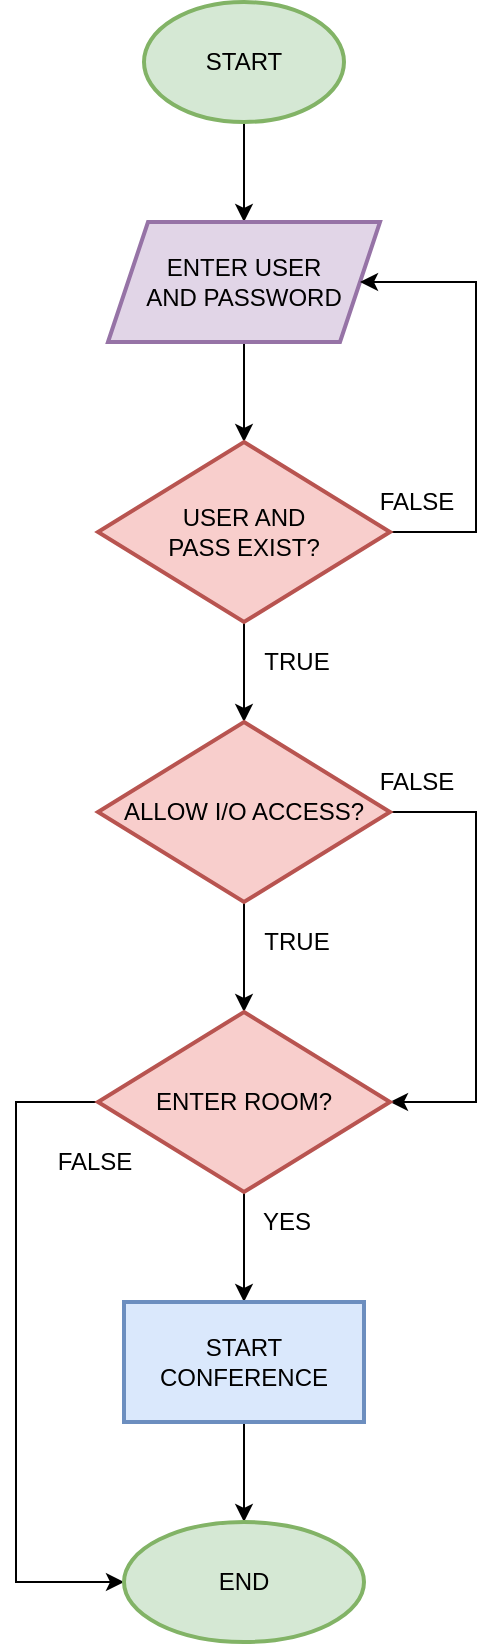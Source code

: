 <mxfile version="15.3.2" type="github">
  <diagram id="C5RBs43oDa-KdzZeNtuy" name="Page-1">
    <mxGraphModel dx="432" dy="645" grid="1" gridSize="10" guides="1" tooltips="1" connect="1" arrows="1" fold="1" page="1" pageScale="1" pageWidth="827" pageHeight="1169" math="0" shadow="0">
      <root>
        <mxCell id="WIyWlLk6GJQsqaUBKTNV-0" />
        <mxCell id="WIyWlLk6GJQsqaUBKTNV-1" parent="WIyWlLk6GJQsqaUBKTNV-0" />
        <mxCell id="RI1b6BAHuvbzdq68APIn-6" value="" style="edgeStyle=orthogonalEdgeStyle;rounded=0;orthogonalLoop=1;jettySize=auto;html=1;" edge="1" parent="WIyWlLk6GJQsqaUBKTNV-1" source="RI1b6BAHuvbzdq68APIn-2" target="RI1b6BAHuvbzdq68APIn-5">
          <mxGeometry relative="1" as="geometry" />
        </mxCell>
        <mxCell id="RI1b6BAHuvbzdq68APIn-2" value="START" style="strokeWidth=2;html=1;shape=mxgraph.flowchart.start_1;whiteSpace=wrap;fillColor=#d5e8d4;strokeColor=#82b366;" vertex="1" parent="WIyWlLk6GJQsqaUBKTNV-1">
          <mxGeometry x="364" y="80" width="100" height="60" as="geometry" />
        </mxCell>
        <mxCell id="RI1b6BAHuvbzdq68APIn-8" value="" style="edgeStyle=orthogonalEdgeStyle;rounded=0;orthogonalLoop=1;jettySize=auto;html=1;" edge="1" parent="WIyWlLk6GJQsqaUBKTNV-1" source="RI1b6BAHuvbzdq68APIn-5" target="RI1b6BAHuvbzdq68APIn-7">
          <mxGeometry relative="1" as="geometry" />
        </mxCell>
        <mxCell id="RI1b6BAHuvbzdq68APIn-5" value="ENTER USER &lt;br&gt;AND PASSWORD" style="shape=parallelogram;perimeter=parallelogramPerimeter;whiteSpace=wrap;html=1;fixedSize=1;strokeWidth=2;fillColor=#e1d5e7;strokeColor=#9673a6;" vertex="1" parent="WIyWlLk6GJQsqaUBKTNV-1">
          <mxGeometry x="346" y="190" width="136" height="60" as="geometry" />
        </mxCell>
        <mxCell id="RI1b6BAHuvbzdq68APIn-10" value="" style="edgeStyle=orthogonalEdgeStyle;rounded=0;orthogonalLoop=1;jettySize=auto;html=1;entryX=1;entryY=0.5;entryDx=0;entryDy=0;exitX=1;exitY=0.5;exitDx=0;exitDy=0;" edge="1" parent="WIyWlLk6GJQsqaUBKTNV-1" source="RI1b6BAHuvbzdq68APIn-7" target="RI1b6BAHuvbzdq68APIn-5">
          <mxGeometry relative="1" as="geometry">
            <mxPoint x="580" y="355" as="targetPoint" />
            <Array as="points">
              <mxPoint x="530" y="345" />
              <mxPoint x="530" y="220" />
            </Array>
          </mxGeometry>
        </mxCell>
        <mxCell id="RI1b6BAHuvbzdq68APIn-18" value="" style="edgeStyle=orthogonalEdgeStyle;rounded=0;orthogonalLoop=1;jettySize=auto;html=1;" edge="1" parent="WIyWlLk6GJQsqaUBKTNV-1" source="RI1b6BAHuvbzdq68APIn-7" target="RI1b6BAHuvbzdq68APIn-17">
          <mxGeometry relative="1" as="geometry" />
        </mxCell>
        <mxCell id="RI1b6BAHuvbzdq68APIn-7" value="USER AND &lt;br&gt;PASS EXIST?" style="rhombus;whiteSpace=wrap;html=1;strokeWidth=2;fillColor=#f8cecc;strokeColor=#b85450;" vertex="1" parent="WIyWlLk6GJQsqaUBKTNV-1">
          <mxGeometry x="341" y="300" width="146" height="90" as="geometry" />
        </mxCell>
        <mxCell id="RI1b6BAHuvbzdq68APIn-11" value="FALSE" style="text;html=1;align=center;verticalAlign=middle;resizable=0;points=[];autosize=1;strokeColor=none;fillColor=none;" vertex="1" parent="WIyWlLk6GJQsqaUBKTNV-1">
          <mxGeometry x="475" y="320" width="50" height="20" as="geometry" />
        </mxCell>
        <mxCell id="RI1b6BAHuvbzdq68APIn-14" value="TRUE" style="text;html=1;align=center;verticalAlign=middle;resizable=0;points=[];autosize=1;strokeColor=none;fillColor=none;" vertex="1" parent="WIyWlLk6GJQsqaUBKTNV-1">
          <mxGeometry x="415" y="400" width="50" height="20" as="geometry" />
        </mxCell>
        <mxCell id="RI1b6BAHuvbzdq68APIn-24" value="" style="edgeStyle=orthogonalEdgeStyle;rounded=0;orthogonalLoop=1;jettySize=auto;html=1;" edge="1" parent="WIyWlLk6GJQsqaUBKTNV-1" source="RI1b6BAHuvbzdq68APIn-17" target="RI1b6BAHuvbzdq68APIn-23">
          <mxGeometry relative="1" as="geometry" />
        </mxCell>
        <mxCell id="RI1b6BAHuvbzdq68APIn-30" value="" style="edgeStyle=orthogonalEdgeStyle;rounded=0;orthogonalLoop=1;jettySize=auto;html=1;entryX=1;entryY=0.5;entryDx=0;entryDy=0;exitX=1;exitY=0.5;exitDx=0;exitDy=0;" edge="1" parent="WIyWlLk6GJQsqaUBKTNV-1" source="RI1b6BAHuvbzdq68APIn-17" target="RI1b6BAHuvbzdq68APIn-23">
          <mxGeometry relative="1" as="geometry">
            <mxPoint x="580" y="485" as="targetPoint" />
            <Array as="points">
              <mxPoint x="530" y="485" />
              <mxPoint x="530" y="630" />
            </Array>
          </mxGeometry>
        </mxCell>
        <mxCell id="RI1b6BAHuvbzdq68APIn-17" value="ALLOW I/O ACCESS?" style="rhombus;whiteSpace=wrap;html=1;strokeWidth=2;fillColor=#f8cecc;strokeColor=#b85450;" vertex="1" parent="WIyWlLk6GJQsqaUBKTNV-1">
          <mxGeometry x="341" y="440" width="146" height="90" as="geometry" />
        </mxCell>
        <mxCell id="RI1b6BAHuvbzdq68APIn-32" value="" style="edgeStyle=orthogonalEdgeStyle;rounded=0;orthogonalLoop=1;jettySize=auto;html=1;" edge="1" parent="WIyWlLk6GJQsqaUBKTNV-1" source="RI1b6BAHuvbzdq68APIn-23" target="RI1b6BAHuvbzdq68APIn-31">
          <mxGeometry relative="1" as="geometry" />
        </mxCell>
        <mxCell id="RI1b6BAHuvbzdq68APIn-37" value="" style="edgeStyle=orthogonalEdgeStyle;rounded=0;orthogonalLoop=1;jettySize=auto;html=1;entryX=0;entryY=0.5;entryDx=0;entryDy=0;" edge="1" parent="WIyWlLk6GJQsqaUBKTNV-1" source="RI1b6BAHuvbzdq68APIn-23" target="RI1b6BAHuvbzdq68APIn-33">
          <mxGeometry relative="1" as="geometry">
            <mxPoint x="350" y="860" as="targetPoint" />
            <Array as="points">
              <mxPoint x="300" y="630" />
              <mxPoint x="300" y="870" />
            </Array>
          </mxGeometry>
        </mxCell>
        <mxCell id="RI1b6BAHuvbzdq68APIn-23" value="ENTER ROOM?" style="rhombus;whiteSpace=wrap;html=1;strokeWidth=2;fillColor=#f8cecc;strokeColor=#b85450;" vertex="1" parent="WIyWlLk6GJQsqaUBKTNV-1">
          <mxGeometry x="341" y="585" width="146" height="90" as="geometry" />
        </mxCell>
        <mxCell id="RI1b6BAHuvbzdq68APIn-25" value="TRUE" style="text;html=1;align=center;verticalAlign=middle;resizable=0;points=[];autosize=1;strokeColor=none;fillColor=none;" vertex="1" parent="WIyWlLk6GJQsqaUBKTNV-1">
          <mxGeometry x="415" y="540" width="50" height="20" as="geometry" />
        </mxCell>
        <mxCell id="RI1b6BAHuvbzdq68APIn-34" value="" style="edgeStyle=orthogonalEdgeStyle;rounded=0;orthogonalLoop=1;jettySize=auto;html=1;" edge="1" parent="WIyWlLk6GJQsqaUBKTNV-1" source="RI1b6BAHuvbzdq68APIn-31" target="RI1b6BAHuvbzdq68APIn-33">
          <mxGeometry relative="1" as="geometry" />
        </mxCell>
        <mxCell id="RI1b6BAHuvbzdq68APIn-31" value="START CONFERENCE" style="whiteSpace=wrap;html=1;strokeWidth=2;fillColor=#dae8fc;strokeColor=#6c8ebf;" vertex="1" parent="WIyWlLk6GJQsqaUBKTNV-1">
          <mxGeometry x="354" y="730" width="120" height="60" as="geometry" />
        </mxCell>
        <mxCell id="RI1b6BAHuvbzdq68APIn-33" value="END" style="ellipse;whiteSpace=wrap;html=1;strokeWidth=2;fillColor=#d5e8d4;strokeColor=#82b366;" vertex="1" parent="WIyWlLk6GJQsqaUBKTNV-1">
          <mxGeometry x="354" y="840" width="120" height="60" as="geometry" />
        </mxCell>
        <mxCell id="RI1b6BAHuvbzdq68APIn-35" value="YES" style="text;html=1;align=center;verticalAlign=middle;resizable=0;points=[];autosize=1;strokeColor=none;fillColor=none;" vertex="1" parent="WIyWlLk6GJQsqaUBKTNV-1">
          <mxGeometry x="415" y="680" width="40" height="20" as="geometry" />
        </mxCell>
        <mxCell id="RI1b6BAHuvbzdq68APIn-38" value="FALSE" style="text;html=1;align=center;verticalAlign=middle;resizable=0;points=[];autosize=1;strokeColor=none;fillColor=none;" vertex="1" parent="WIyWlLk6GJQsqaUBKTNV-1">
          <mxGeometry x="314" y="650" width="50" height="20" as="geometry" />
        </mxCell>
        <mxCell id="RI1b6BAHuvbzdq68APIn-39" value="FALSE" style="text;html=1;align=center;verticalAlign=middle;resizable=0;points=[];autosize=1;strokeColor=none;fillColor=none;" vertex="1" parent="WIyWlLk6GJQsqaUBKTNV-1">
          <mxGeometry x="475" y="460" width="50" height="20" as="geometry" />
        </mxCell>
      </root>
    </mxGraphModel>
  </diagram>
</mxfile>
